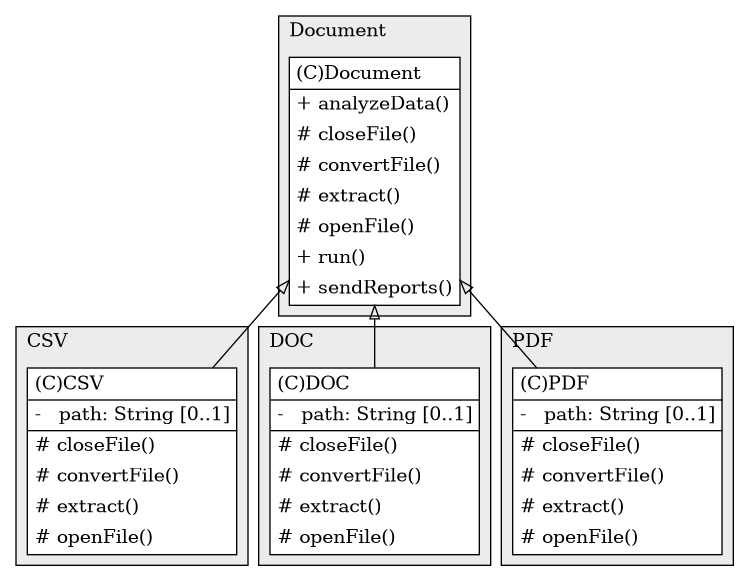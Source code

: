@startuml

/' diagram meta data start
config=StructureConfiguration;
{
  "projectClassification": {
    "searchMode": "OpenProject", // OpenProject, AllProjects
    "includedProjects": "",
    "pathEndKeywords": "*.impl",
    "isClientPath": "",
    "isClientName": "",
    "isTestPath": "",
    "isTestName": "",
    "isMappingPath": "",
    "isMappingName": "",
    "isDataAccessPath": "",
    "isDataAccessName": "",
    "isDataStructurePath": "",
    "isDataStructureName": "",
    "isInterfaceStructuresPath": "",
    "isInterfaceStructuresName": "",
    "isEntryPointPath": "",
    "isEntryPointName": "",
    "treatFinalFieldsAsMandatory": false
  },
  "graphRestriction": {
    "classPackageExcludeFilter": "",
    "classPackageIncludeFilter": "",
    "classNameExcludeFilter": "",
    "classNameIncludeFilter": "",
    "methodNameExcludeFilter": "",
    "methodNameIncludeFilter": "",
    "removeByInheritance": "", // inheritance/annotation based filtering is done in a second step
    "removeByAnnotation": "",
    "removeByClassPackage": "", // cleanup the graph after inheritance/annotation based filtering is done
    "removeByClassName": "",
    "cutMappings": false,
    "cutEnum": true,
    "cutTests": true,
    "cutClient": true,
    "cutDataAccess": false,
    "cutInterfaceStructures": false,
    "cutDataStructures": false,
    "cutGetterAndSetter": true,
    "cutConstructors": true
  },
  "graphTraversal": {
    "forwardDepth": 6,
    "backwardDepth": 6,
    "classPackageExcludeFilter": "",
    "classPackageIncludeFilter": "",
    "classNameExcludeFilter": "",
    "classNameIncludeFilter": "",
    "methodNameExcludeFilter": "",
    "methodNameIncludeFilter": "",
    "hideMappings": false,
    "hideDataStructures": false,
    "hidePrivateMethods": true,
    "hideInterfaceCalls": true, // indirection: implementation -> interface (is hidden) -> implementation
    "onlyShowApplicationEntryPoints": false, // root node is included
    "useMethodCallsForStructureDiagram": "ForwardOnly" // ForwardOnly, BothDirections, No
  },
  "details": {
    "aggregation": "GroupByClass", // ByClass, GroupByClass, None
    "showClassGenericTypes": true,
    "showMethods": true,
    "showMethodParameterNames": true,
    "showMethodParameterTypes": true,
    "showMethodReturnType": true,
    "showPackageLevels": 2,
    "showDetailedClassStructure": true
  },
  "rootClass": "CSV",
  "extensionCallbackMethod": "" // qualified.class.name#methodName - signature: public static String method(String)
}
diagram meta data end '/



digraph g {
    rankdir="TB"
    splines=polyline
    

'nodes 
subgraph cluster_67046 { 
   	label=CSV
	labeljust=l
	fillcolor="#ececec"
	style=filled
   
   CSV67046[
	label=<<TABLE BORDER="1" CELLBORDER="0" CELLPADDING="4" CELLSPACING="0">
<TR><TD ALIGN="LEFT" >(C)CSV</TD></TR>
<HR/>
<TR><TD ALIGN="LEFT" >-   path: String [0..1]</TD></TR>
<HR/>
<TR><TD ALIGN="LEFT" ># closeFile()</TD></TR>
<TR><TD ALIGN="LEFT" ># convertFile()</TD></TR>
<TR><TD ALIGN="LEFT" ># extract()</TD></TR>
<TR><TD ALIGN="LEFT" ># openFile()</TD></TR>
</TABLE>>
	style=filled
	margin=0
	shape=plaintext
	fillcolor="#FFFFFF"
];
} 

subgraph cluster_67864 { 
   	label=DOC
	labeljust=l
	fillcolor="#ececec"
	style=filled
   
   DOC67864[
	label=<<TABLE BORDER="1" CELLBORDER="0" CELLPADDING="4" CELLSPACING="0">
<TR><TD ALIGN="LEFT" >(C)DOC</TD></TR>
<HR/>
<TR><TD ALIGN="LEFT" >-   path: String [0..1]</TD></TR>
<HR/>
<TR><TD ALIGN="LEFT" ># closeFile()</TD></TR>
<TR><TD ALIGN="LEFT" ># convertFile()</TD></TR>
<TR><TD ALIGN="LEFT" ># extract()</TD></TR>
<TR><TD ALIGN="LEFT" ># openFile()</TD></TR>
</TABLE>>
	style=filled
	margin=0
	shape=plaintext
	fillcolor="#FFFFFF"
];
} 

subgraph cluster_79058 { 
   	label=PDF
	labeljust=l
	fillcolor="#ececec"
	style=filled
   
   PDF79058[
	label=<<TABLE BORDER="1" CELLBORDER="0" CELLPADDING="4" CELLSPACING="0">
<TR><TD ALIGN="LEFT" >(C)PDF</TD></TR>
<HR/>
<TR><TD ALIGN="LEFT" >-   path: String [0..1]</TD></TR>
<HR/>
<TR><TD ALIGN="LEFT" ># closeFile()</TD></TR>
<TR><TD ALIGN="LEFT" ># convertFile()</TD></TR>
<TR><TD ALIGN="LEFT" ># extract()</TD></TR>
<TR><TD ALIGN="LEFT" ># openFile()</TD></TR>
</TABLE>>
	style=filled
	margin=0
	shape=plaintext
	fillcolor="#FFFFFF"
];
} 

subgraph cluster_926364987 { 
   	label=Document
	labeljust=l
	fillcolor="#ececec"
	style=filled
   
   Document926364987[
	label=<<TABLE BORDER="1" CELLBORDER="0" CELLPADDING="4" CELLSPACING="0">
<TR><TD ALIGN="LEFT" >(C)Document</TD></TR>
<HR/>
<TR><TD ALIGN="LEFT" >+ analyzeData()</TD></TR>
<TR><TD ALIGN="LEFT" ># closeFile()</TD></TR>
<TR><TD ALIGN="LEFT" ># convertFile()</TD></TR>
<TR><TD ALIGN="LEFT" ># extract()</TD></TR>
<TR><TD ALIGN="LEFT" ># openFile()</TD></TR>
<TR><TD ALIGN="LEFT" >+ run()</TD></TR>
<TR><TD ALIGN="LEFT" >+ sendReports()</TD></TR>
</TABLE>>
	style=filled
	margin=0
	shape=plaintext
	fillcolor="#FFFFFF"
];
} 

'edges    
Document926364987 -> CSV67046[arrowhead=none, arrowtail=empty, dir=both];
Document926364987 -> DOC67864[arrowhead=none, arrowtail=empty, dir=both];
Document926364987 -> PDF79058[arrowhead=none, arrowtail=empty, dir=both];
    
}
@enduml